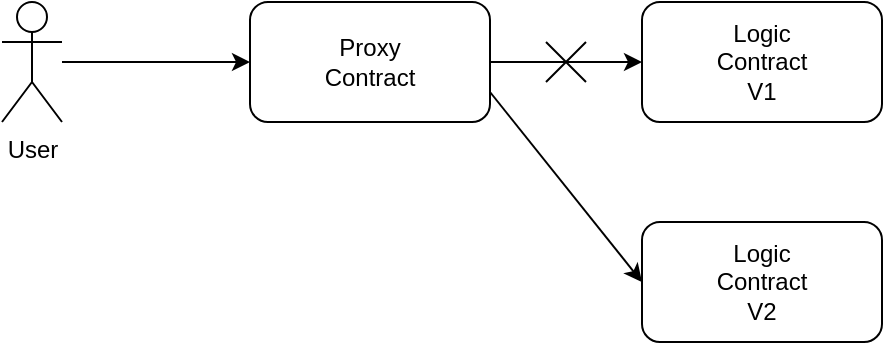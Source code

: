 <mxfile version="13.9.9" type="device"><diagram id="ZYQnt2n8xYqPcmQ4f8Jw" name="ページ1"><mxGraphModel dx="1298" dy="945" grid="1" gridSize="10" guides="1" tooltips="1" connect="1" arrows="1" fold="1" page="1" pageScale="1" pageWidth="827" pageHeight="1169" math="0" shadow="0"><root><mxCell id="0"/><mxCell id="1" parent="0"/><mxCell id="NgaWcam_nHEEtMfQtnzr-1" value="User" style="shape=umlActor;verticalLabelPosition=bottom;verticalAlign=top;html=1;outlineConnect=0;" vertex="1" parent="1"><mxGeometry x="170" y="430" width="30" height="60" as="geometry"/></mxCell><mxCell id="NgaWcam_nHEEtMfQtnzr-2" value="" style="rounded=1;whiteSpace=wrap;html=1;" vertex="1" parent="1"><mxGeometry x="294" y="430" width="120" height="60" as="geometry"/></mxCell><mxCell id="NgaWcam_nHEEtMfQtnzr-3" value="Proxy&lt;br&gt;Contract" style="text;html=1;strokeColor=none;fillColor=none;align=center;verticalAlign=middle;whiteSpace=wrap;rounded=0;" vertex="1" parent="1"><mxGeometry x="334" y="450" width="40" height="20" as="geometry"/></mxCell><mxCell id="NgaWcam_nHEEtMfQtnzr-4" value="" style="rounded=1;whiteSpace=wrap;html=1;" vertex="1" parent="1"><mxGeometry x="490" y="430" width="120" height="60" as="geometry"/></mxCell><mxCell id="NgaWcam_nHEEtMfQtnzr-5" value="Logic&lt;br&gt;Contract&lt;br&gt;V1" style="text;html=1;strokeColor=none;fillColor=none;align=center;verticalAlign=middle;whiteSpace=wrap;rounded=0;" vertex="1" parent="1"><mxGeometry x="530" y="450" width="40" height="20" as="geometry"/></mxCell><mxCell id="NgaWcam_nHEEtMfQtnzr-6" value="" style="rounded=1;whiteSpace=wrap;html=1;" vertex="1" parent="1"><mxGeometry x="490" y="540" width="120" height="60" as="geometry"/></mxCell><mxCell id="NgaWcam_nHEEtMfQtnzr-7" value="Logic&lt;br&gt;Contract&lt;br&gt;V2" style="text;html=1;strokeColor=none;fillColor=none;align=center;verticalAlign=middle;whiteSpace=wrap;rounded=0;" vertex="1" parent="1"><mxGeometry x="530" y="560" width="40" height="20" as="geometry"/></mxCell><mxCell id="NgaWcam_nHEEtMfQtnzr-8" value="" style="endArrow=classic;html=1;entryX=0;entryY=0.5;entryDx=0;entryDy=0;" edge="1" parent="1" target="NgaWcam_nHEEtMfQtnzr-4"><mxGeometry width="50" height="50" relative="1" as="geometry"><mxPoint x="414" y="460" as="sourcePoint"/><mxPoint x="464" y="410" as="targetPoint"/><Array as="points"><mxPoint x="470" y="460"/></Array></mxGeometry></mxCell><mxCell id="NgaWcam_nHEEtMfQtnzr-9" value="" style="endArrow=classic;html=1;exitX=1;exitY=0.75;exitDx=0;exitDy=0;entryX=0;entryY=0.5;entryDx=0;entryDy=0;" edge="1" parent="1" source="NgaWcam_nHEEtMfQtnzr-2" target="NgaWcam_nHEEtMfQtnzr-6"><mxGeometry width="50" height="50" relative="1" as="geometry"><mxPoint x="390" y="490" as="sourcePoint"/><mxPoint x="440" y="440" as="targetPoint"/></mxGeometry></mxCell><mxCell id="NgaWcam_nHEEtMfQtnzr-14" value="" style="endArrow=classic;html=1;entryX=0;entryY=0.5;entryDx=0;entryDy=0;" edge="1" parent="1" source="NgaWcam_nHEEtMfQtnzr-1" target="NgaWcam_nHEEtMfQtnzr-2"><mxGeometry width="50" height="50" relative="1" as="geometry"><mxPoint x="390" y="490" as="sourcePoint"/><mxPoint x="440" y="440" as="targetPoint"/></mxGeometry></mxCell><mxCell id="NgaWcam_nHEEtMfQtnzr-15" value="" style="shape=umlDestroy;" vertex="1" parent="1"><mxGeometry x="442" y="450" width="20" height="20" as="geometry"/></mxCell></root></mxGraphModel></diagram></mxfile>